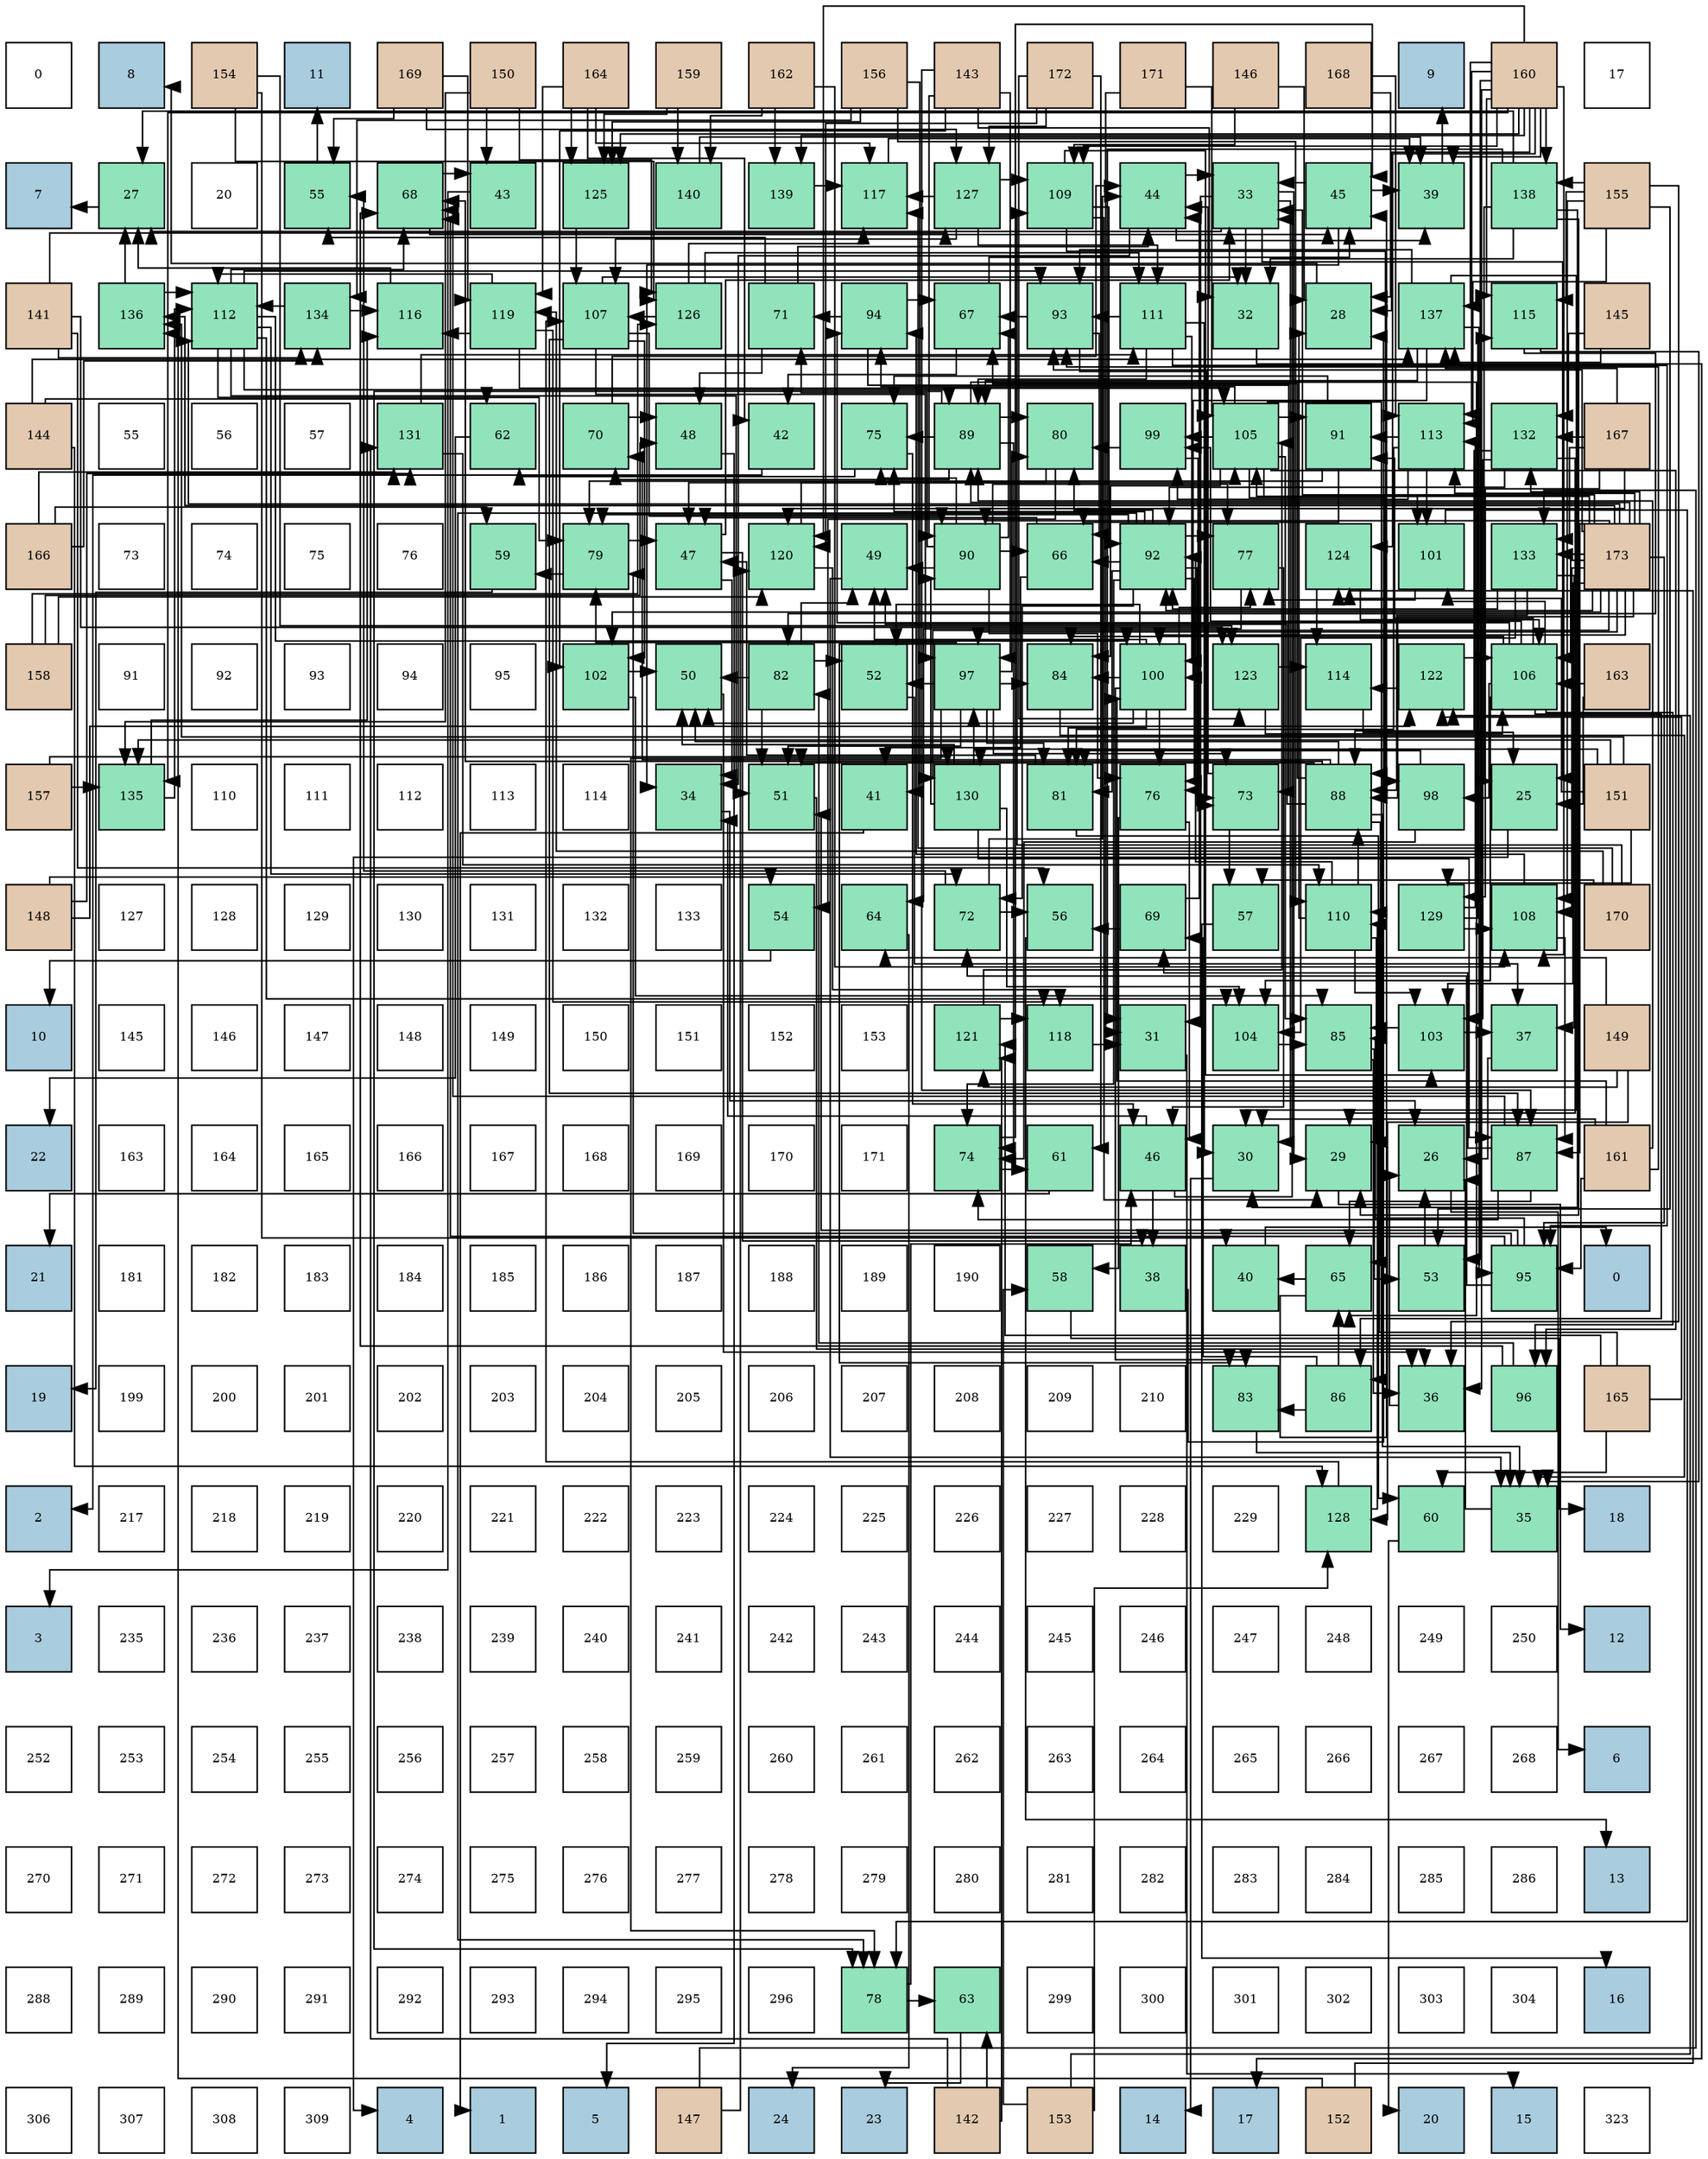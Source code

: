 digraph layout{
 rankdir=TB;
 splines=ortho;
 node [style=filled shape=square fixedsize=true width=0.6];
0[label="0", fontsize=8, fillcolor="#ffffff"];
1[label="8", fontsize=8, fillcolor="#a9ccde"];
2[label="154", fontsize=8, fillcolor="#e3c9af"];
3[label="11", fontsize=8, fillcolor="#a9ccde"];
4[label="169", fontsize=8, fillcolor="#e3c9af"];
5[label="150", fontsize=8, fillcolor="#e3c9af"];
6[label="164", fontsize=8, fillcolor="#e3c9af"];
7[label="159", fontsize=8, fillcolor="#e3c9af"];
8[label="162", fontsize=8, fillcolor="#e3c9af"];
9[label="156", fontsize=8, fillcolor="#e3c9af"];
10[label="143", fontsize=8, fillcolor="#e3c9af"];
11[label="172", fontsize=8, fillcolor="#e3c9af"];
12[label="171", fontsize=8, fillcolor="#e3c9af"];
13[label="146", fontsize=8, fillcolor="#e3c9af"];
14[label="168", fontsize=8, fillcolor="#e3c9af"];
15[label="9", fontsize=8, fillcolor="#a9ccde"];
16[label="160", fontsize=8, fillcolor="#e3c9af"];
17[label="17", fontsize=8, fillcolor="#ffffff"];
18[label="7", fontsize=8, fillcolor="#a9ccde"];
19[label="27", fontsize=8, fillcolor="#91e3bb"];
20[label="20", fontsize=8, fillcolor="#ffffff"];
21[label="55", fontsize=8, fillcolor="#91e3bb"];
22[label="68", fontsize=8, fillcolor="#91e3bb"];
23[label="43", fontsize=8, fillcolor="#91e3bb"];
24[label="125", fontsize=8, fillcolor="#91e3bb"];
25[label="140", fontsize=8, fillcolor="#91e3bb"];
26[label="139", fontsize=8, fillcolor="#91e3bb"];
27[label="117", fontsize=8, fillcolor="#91e3bb"];
28[label="127", fontsize=8, fillcolor="#91e3bb"];
29[label="109", fontsize=8, fillcolor="#91e3bb"];
30[label="44", fontsize=8, fillcolor="#91e3bb"];
31[label="33", fontsize=8, fillcolor="#91e3bb"];
32[label="45", fontsize=8, fillcolor="#91e3bb"];
33[label="39", fontsize=8, fillcolor="#91e3bb"];
34[label="138", fontsize=8, fillcolor="#91e3bb"];
35[label="155", fontsize=8, fillcolor="#e3c9af"];
36[label="141", fontsize=8, fillcolor="#e3c9af"];
37[label="136", fontsize=8, fillcolor="#91e3bb"];
38[label="112", fontsize=8, fillcolor="#91e3bb"];
39[label="134", fontsize=8, fillcolor="#91e3bb"];
40[label="116", fontsize=8, fillcolor="#91e3bb"];
41[label="119", fontsize=8, fillcolor="#91e3bb"];
42[label="107", fontsize=8, fillcolor="#91e3bb"];
43[label="126", fontsize=8, fillcolor="#91e3bb"];
44[label="71", fontsize=8, fillcolor="#91e3bb"];
45[label="94", fontsize=8, fillcolor="#91e3bb"];
46[label="67", fontsize=8, fillcolor="#91e3bb"];
47[label="93", fontsize=8, fillcolor="#91e3bb"];
48[label="111", fontsize=8, fillcolor="#91e3bb"];
49[label="32", fontsize=8, fillcolor="#91e3bb"];
50[label="28", fontsize=8, fillcolor="#91e3bb"];
51[label="137", fontsize=8, fillcolor="#91e3bb"];
52[label="115", fontsize=8, fillcolor="#91e3bb"];
53[label="145", fontsize=8, fillcolor="#e3c9af"];
54[label="144", fontsize=8, fillcolor="#e3c9af"];
55[label="55", fontsize=8, fillcolor="#ffffff"];
56[label="56", fontsize=8, fillcolor="#ffffff"];
57[label="57", fontsize=8, fillcolor="#ffffff"];
58[label="131", fontsize=8, fillcolor="#91e3bb"];
59[label="62", fontsize=8, fillcolor="#91e3bb"];
60[label="70", fontsize=8, fillcolor="#91e3bb"];
61[label="48", fontsize=8, fillcolor="#91e3bb"];
62[label="42", fontsize=8, fillcolor="#91e3bb"];
63[label="75", fontsize=8, fillcolor="#91e3bb"];
64[label="89", fontsize=8, fillcolor="#91e3bb"];
65[label="80", fontsize=8, fillcolor="#91e3bb"];
66[label="99", fontsize=8, fillcolor="#91e3bb"];
67[label="105", fontsize=8, fillcolor="#91e3bb"];
68[label="91", fontsize=8, fillcolor="#91e3bb"];
69[label="113", fontsize=8, fillcolor="#91e3bb"];
70[label="132", fontsize=8, fillcolor="#91e3bb"];
71[label="167", fontsize=8, fillcolor="#e3c9af"];
72[label="166", fontsize=8, fillcolor="#e3c9af"];
73[label="73", fontsize=8, fillcolor="#ffffff"];
74[label="74", fontsize=8, fillcolor="#ffffff"];
75[label="75", fontsize=8, fillcolor="#ffffff"];
76[label="76", fontsize=8, fillcolor="#ffffff"];
77[label="59", fontsize=8, fillcolor="#91e3bb"];
78[label="79", fontsize=8, fillcolor="#91e3bb"];
79[label="47", fontsize=8, fillcolor="#91e3bb"];
80[label="120", fontsize=8, fillcolor="#91e3bb"];
81[label="49", fontsize=8, fillcolor="#91e3bb"];
82[label="90", fontsize=8, fillcolor="#91e3bb"];
83[label="66", fontsize=8, fillcolor="#91e3bb"];
84[label="92", fontsize=8, fillcolor="#91e3bb"];
85[label="77", fontsize=8, fillcolor="#91e3bb"];
86[label="124", fontsize=8, fillcolor="#91e3bb"];
87[label="101", fontsize=8, fillcolor="#91e3bb"];
88[label="133", fontsize=8, fillcolor="#91e3bb"];
89[label="173", fontsize=8, fillcolor="#e3c9af"];
90[label="158", fontsize=8, fillcolor="#e3c9af"];
91[label="91", fontsize=8, fillcolor="#ffffff"];
92[label="92", fontsize=8, fillcolor="#ffffff"];
93[label="93", fontsize=8, fillcolor="#ffffff"];
94[label="94", fontsize=8, fillcolor="#ffffff"];
95[label="95", fontsize=8, fillcolor="#ffffff"];
96[label="102", fontsize=8, fillcolor="#91e3bb"];
97[label="50", fontsize=8, fillcolor="#91e3bb"];
98[label="82", fontsize=8, fillcolor="#91e3bb"];
99[label="52", fontsize=8, fillcolor="#91e3bb"];
100[label="97", fontsize=8, fillcolor="#91e3bb"];
101[label="84", fontsize=8, fillcolor="#91e3bb"];
102[label="100", fontsize=8, fillcolor="#91e3bb"];
103[label="123", fontsize=8, fillcolor="#91e3bb"];
104[label="114", fontsize=8, fillcolor="#91e3bb"];
105[label="122", fontsize=8, fillcolor="#91e3bb"];
106[label="106", fontsize=8, fillcolor="#91e3bb"];
107[label="163", fontsize=8, fillcolor="#e3c9af"];
108[label="157", fontsize=8, fillcolor="#e3c9af"];
109[label="135", fontsize=8, fillcolor="#91e3bb"];
110[label="110", fontsize=8, fillcolor="#ffffff"];
111[label="111", fontsize=8, fillcolor="#ffffff"];
112[label="112", fontsize=8, fillcolor="#ffffff"];
113[label="113", fontsize=8, fillcolor="#ffffff"];
114[label="114", fontsize=8, fillcolor="#ffffff"];
115[label="34", fontsize=8, fillcolor="#91e3bb"];
116[label="51", fontsize=8, fillcolor="#91e3bb"];
117[label="41", fontsize=8, fillcolor="#91e3bb"];
118[label="130", fontsize=8, fillcolor="#91e3bb"];
119[label="81", fontsize=8, fillcolor="#91e3bb"];
120[label="76", fontsize=8, fillcolor="#91e3bb"];
121[label="73", fontsize=8, fillcolor="#91e3bb"];
122[label="88", fontsize=8, fillcolor="#91e3bb"];
123[label="98", fontsize=8, fillcolor="#91e3bb"];
124[label="25", fontsize=8, fillcolor="#91e3bb"];
125[label="151", fontsize=8, fillcolor="#e3c9af"];
126[label="148", fontsize=8, fillcolor="#e3c9af"];
127[label="127", fontsize=8, fillcolor="#ffffff"];
128[label="128", fontsize=8, fillcolor="#ffffff"];
129[label="129", fontsize=8, fillcolor="#ffffff"];
130[label="130", fontsize=8, fillcolor="#ffffff"];
131[label="131", fontsize=8, fillcolor="#ffffff"];
132[label="132", fontsize=8, fillcolor="#ffffff"];
133[label="133", fontsize=8, fillcolor="#ffffff"];
134[label="54", fontsize=8, fillcolor="#91e3bb"];
135[label="64", fontsize=8, fillcolor="#91e3bb"];
136[label="72", fontsize=8, fillcolor="#91e3bb"];
137[label="56", fontsize=8, fillcolor="#91e3bb"];
138[label="69", fontsize=8, fillcolor="#91e3bb"];
139[label="57", fontsize=8, fillcolor="#91e3bb"];
140[label="110", fontsize=8, fillcolor="#91e3bb"];
141[label="129", fontsize=8, fillcolor="#91e3bb"];
142[label="108", fontsize=8, fillcolor="#91e3bb"];
143[label="170", fontsize=8, fillcolor="#e3c9af"];
144[label="10", fontsize=8, fillcolor="#a9ccde"];
145[label="145", fontsize=8, fillcolor="#ffffff"];
146[label="146", fontsize=8, fillcolor="#ffffff"];
147[label="147", fontsize=8, fillcolor="#ffffff"];
148[label="148", fontsize=8, fillcolor="#ffffff"];
149[label="149", fontsize=8, fillcolor="#ffffff"];
150[label="150", fontsize=8, fillcolor="#ffffff"];
151[label="151", fontsize=8, fillcolor="#ffffff"];
152[label="152", fontsize=8, fillcolor="#ffffff"];
153[label="153", fontsize=8, fillcolor="#ffffff"];
154[label="121", fontsize=8, fillcolor="#91e3bb"];
155[label="118", fontsize=8, fillcolor="#91e3bb"];
156[label="31", fontsize=8, fillcolor="#91e3bb"];
157[label="104", fontsize=8, fillcolor="#91e3bb"];
158[label="85", fontsize=8, fillcolor="#91e3bb"];
159[label="103", fontsize=8, fillcolor="#91e3bb"];
160[label="37", fontsize=8, fillcolor="#91e3bb"];
161[label="149", fontsize=8, fillcolor="#e3c9af"];
162[label="22", fontsize=8, fillcolor="#a9ccde"];
163[label="163", fontsize=8, fillcolor="#ffffff"];
164[label="164", fontsize=8, fillcolor="#ffffff"];
165[label="165", fontsize=8, fillcolor="#ffffff"];
166[label="166", fontsize=8, fillcolor="#ffffff"];
167[label="167", fontsize=8, fillcolor="#ffffff"];
168[label="168", fontsize=8, fillcolor="#ffffff"];
169[label="169", fontsize=8, fillcolor="#ffffff"];
170[label="170", fontsize=8, fillcolor="#ffffff"];
171[label="171", fontsize=8, fillcolor="#ffffff"];
172[label="74", fontsize=8, fillcolor="#91e3bb"];
173[label="61", fontsize=8, fillcolor="#91e3bb"];
174[label="46", fontsize=8, fillcolor="#91e3bb"];
175[label="30", fontsize=8, fillcolor="#91e3bb"];
176[label="29", fontsize=8, fillcolor="#91e3bb"];
177[label="26", fontsize=8, fillcolor="#91e3bb"];
178[label="87", fontsize=8, fillcolor="#91e3bb"];
179[label="161", fontsize=8, fillcolor="#e3c9af"];
180[label="21", fontsize=8, fillcolor="#a9ccde"];
181[label="181", fontsize=8, fillcolor="#ffffff"];
182[label="182", fontsize=8, fillcolor="#ffffff"];
183[label="183", fontsize=8, fillcolor="#ffffff"];
184[label="184", fontsize=8, fillcolor="#ffffff"];
185[label="185", fontsize=8, fillcolor="#ffffff"];
186[label="186", fontsize=8, fillcolor="#ffffff"];
187[label="187", fontsize=8, fillcolor="#ffffff"];
188[label="188", fontsize=8, fillcolor="#ffffff"];
189[label="189", fontsize=8, fillcolor="#ffffff"];
190[label="190", fontsize=8, fillcolor="#ffffff"];
191[label="58", fontsize=8, fillcolor="#91e3bb"];
192[label="38", fontsize=8, fillcolor="#91e3bb"];
193[label="40", fontsize=8, fillcolor="#91e3bb"];
194[label="65", fontsize=8, fillcolor="#91e3bb"];
195[label="53", fontsize=8, fillcolor="#91e3bb"];
196[label="95", fontsize=8, fillcolor="#91e3bb"];
197[label="0", fontsize=8, fillcolor="#a9ccde"];
198[label="19", fontsize=8, fillcolor="#a9ccde"];
199[label="199", fontsize=8, fillcolor="#ffffff"];
200[label="200", fontsize=8, fillcolor="#ffffff"];
201[label="201", fontsize=8, fillcolor="#ffffff"];
202[label="202", fontsize=8, fillcolor="#ffffff"];
203[label="203", fontsize=8, fillcolor="#ffffff"];
204[label="204", fontsize=8, fillcolor="#ffffff"];
205[label="205", fontsize=8, fillcolor="#ffffff"];
206[label="206", fontsize=8, fillcolor="#ffffff"];
207[label="207", fontsize=8, fillcolor="#ffffff"];
208[label="208", fontsize=8, fillcolor="#ffffff"];
209[label="209", fontsize=8, fillcolor="#ffffff"];
210[label="210", fontsize=8, fillcolor="#ffffff"];
211[label="83", fontsize=8, fillcolor="#91e3bb"];
212[label="86", fontsize=8, fillcolor="#91e3bb"];
213[label="36", fontsize=8, fillcolor="#91e3bb"];
214[label="96", fontsize=8, fillcolor="#91e3bb"];
215[label="165", fontsize=8, fillcolor="#e3c9af"];
216[label="2", fontsize=8, fillcolor="#a9ccde"];
217[label="217", fontsize=8, fillcolor="#ffffff"];
218[label="218", fontsize=8, fillcolor="#ffffff"];
219[label="219", fontsize=8, fillcolor="#ffffff"];
220[label="220", fontsize=8, fillcolor="#ffffff"];
221[label="221", fontsize=8, fillcolor="#ffffff"];
222[label="222", fontsize=8, fillcolor="#ffffff"];
223[label="223", fontsize=8, fillcolor="#ffffff"];
224[label="224", fontsize=8, fillcolor="#ffffff"];
225[label="225", fontsize=8, fillcolor="#ffffff"];
226[label="226", fontsize=8, fillcolor="#ffffff"];
227[label="227", fontsize=8, fillcolor="#ffffff"];
228[label="228", fontsize=8, fillcolor="#ffffff"];
229[label="229", fontsize=8, fillcolor="#ffffff"];
230[label="128", fontsize=8, fillcolor="#91e3bb"];
231[label="60", fontsize=8, fillcolor="#91e3bb"];
232[label="35", fontsize=8, fillcolor="#91e3bb"];
233[label="18", fontsize=8, fillcolor="#a9ccde"];
234[label="3", fontsize=8, fillcolor="#a9ccde"];
235[label="235", fontsize=8, fillcolor="#ffffff"];
236[label="236", fontsize=8, fillcolor="#ffffff"];
237[label="237", fontsize=8, fillcolor="#ffffff"];
238[label="238", fontsize=8, fillcolor="#ffffff"];
239[label="239", fontsize=8, fillcolor="#ffffff"];
240[label="240", fontsize=8, fillcolor="#ffffff"];
241[label="241", fontsize=8, fillcolor="#ffffff"];
242[label="242", fontsize=8, fillcolor="#ffffff"];
243[label="243", fontsize=8, fillcolor="#ffffff"];
244[label="244", fontsize=8, fillcolor="#ffffff"];
245[label="245", fontsize=8, fillcolor="#ffffff"];
246[label="246", fontsize=8, fillcolor="#ffffff"];
247[label="247", fontsize=8, fillcolor="#ffffff"];
248[label="248", fontsize=8, fillcolor="#ffffff"];
249[label="249", fontsize=8, fillcolor="#ffffff"];
250[label="250", fontsize=8, fillcolor="#ffffff"];
251[label="12", fontsize=8, fillcolor="#a9ccde"];
252[label="252", fontsize=8, fillcolor="#ffffff"];
253[label="253", fontsize=8, fillcolor="#ffffff"];
254[label="254", fontsize=8, fillcolor="#ffffff"];
255[label="255", fontsize=8, fillcolor="#ffffff"];
256[label="256", fontsize=8, fillcolor="#ffffff"];
257[label="257", fontsize=8, fillcolor="#ffffff"];
258[label="258", fontsize=8, fillcolor="#ffffff"];
259[label="259", fontsize=8, fillcolor="#ffffff"];
260[label="260", fontsize=8, fillcolor="#ffffff"];
261[label="261", fontsize=8, fillcolor="#ffffff"];
262[label="262", fontsize=8, fillcolor="#ffffff"];
263[label="263", fontsize=8, fillcolor="#ffffff"];
264[label="264", fontsize=8, fillcolor="#ffffff"];
265[label="265", fontsize=8, fillcolor="#ffffff"];
266[label="266", fontsize=8, fillcolor="#ffffff"];
267[label="267", fontsize=8, fillcolor="#ffffff"];
268[label="268", fontsize=8, fillcolor="#ffffff"];
269[label="6", fontsize=8, fillcolor="#a9ccde"];
270[label="270", fontsize=8, fillcolor="#ffffff"];
271[label="271", fontsize=8, fillcolor="#ffffff"];
272[label="272", fontsize=8, fillcolor="#ffffff"];
273[label="273", fontsize=8, fillcolor="#ffffff"];
274[label="274", fontsize=8, fillcolor="#ffffff"];
275[label="275", fontsize=8, fillcolor="#ffffff"];
276[label="276", fontsize=8, fillcolor="#ffffff"];
277[label="277", fontsize=8, fillcolor="#ffffff"];
278[label="278", fontsize=8, fillcolor="#ffffff"];
279[label="279", fontsize=8, fillcolor="#ffffff"];
280[label="280", fontsize=8, fillcolor="#ffffff"];
281[label="281", fontsize=8, fillcolor="#ffffff"];
282[label="282", fontsize=8, fillcolor="#ffffff"];
283[label="283", fontsize=8, fillcolor="#ffffff"];
284[label="284", fontsize=8, fillcolor="#ffffff"];
285[label="285", fontsize=8, fillcolor="#ffffff"];
286[label="286", fontsize=8, fillcolor="#ffffff"];
287[label="13", fontsize=8, fillcolor="#a9ccde"];
288[label="288", fontsize=8, fillcolor="#ffffff"];
289[label="289", fontsize=8, fillcolor="#ffffff"];
290[label="290", fontsize=8, fillcolor="#ffffff"];
291[label="291", fontsize=8, fillcolor="#ffffff"];
292[label="292", fontsize=8, fillcolor="#ffffff"];
293[label="293", fontsize=8, fillcolor="#ffffff"];
294[label="294", fontsize=8, fillcolor="#ffffff"];
295[label="295", fontsize=8, fillcolor="#ffffff"];
296[label="296", fontsize=8, fillcolor="#ffffff"];
297[label="78", fontsize=8, fillcolor="#91e3bb"];
298[label="63", fontsize=8, fillcolor="#91e3bb"];
299[label="299", fontsize=8, fillcolor="#ffffff"];
300[label="300", fontsize=8, fillcolor="#ffffff"];
301[label="301", fontsize=8, fillcolor="#ffffff"];
302[label="302", fontsize=8, fillcolor="#ffffff"];
303[label="303", fontsize=8, fillcolor="#ffffff"];
304[label="304", fontsize=8, fillcolor="#ffffff"];
305[label="16", fontsize=8, fillcolor="#a9ccde"];
306[label="306", fontsize=8, fillcolor="#ffffff"];
307[label="307", fontsize=8, fillcolor="#ffffff"];
308[label="308", fontsize=8, fillcolor="#ffffff"];
309[label="309", fontsize=8, fillcolor="#ffffff"];
310[label="4", fontsize=8, fillcolor="#a9ccde"];
311[label="1", fontsize=8, fillcolor="#a9ccde"];
312[label="5", fontsize=8, fillcolor="#a9ccde"];
313[label="147", fontsize=8, fillcolor="#e3c9af"];
314[label="24", fontsize=8, fillcolor="#a9ccde"];
315[label="23", fontsize=8, fillcolor="#a9ccde"];
316[label="142", fontsize=8, fillcolor="#e3c9af"];
317[label="153", fontsize=8, fillcolor="#e3c9af"];
318[label="14", fontsize=8, fillcolor="#a9ccde"];
319[label="17", fontsize=8, fillcolor="#a9ccde"];
320[label="152", fontsize=8, fillcolor="#e3c9af"];
321[label="20", fontsize=8, fillcolor="#a9ccde"];
322[label="15", fontsize=8, fillcolor="#a9ccde"];
323[label="323", fontsize=8, fillcolor="#ffffff"];
edge [constraint=false, style=vis];124 -> 310;
177 -> 269;
19 -> 18;
50 -> 1;
176 -> 251;
175 -> 318;
156 -> 322;
49 -> 319;
31 -> 124;
31 -> 19;
31 -> 176;
31 -> 175;
31 -> 156;
31 -> 49;
115 -> 177;
232 -> 177;
213 -> 177;
160 -> 177;
192 -> 50;
33 -> 15;
193 -> 197;
117 -> 311;
62 -> 216;
23 -> 234;
30 -> 31;
30 -> 115;
30 -> 33;
32 -> 31;
32 -> 115;
32 -> 33;
174 -> 31;
174 -> 115;
174 -> 192;
79 -> 31;
79 -> 115;
79 -> 192;
61 -> 312;
81 -> 232;
97 -> 213;
116 -> 213;
99 -> 160;
195 -> 177;
134 -> 144;
21 -> 3;
137 -> 287;
139 -> 305;
191 -> 233;
77 -> 198;
231 -> 321;
173 -> 180;
59 -> 162;
298 -> 315;
135 -> 314;
194 -> 193;
194 -> 32;
83 -> 117;
83 -> 79;
46 -> 62;
46 -> 32;
22 -> 23;
22 -> 32;
138 -> 30;
138 -> 137;
60 -> 30;
60 -> 61;
44 -> 30;
44 -> 61;
44 -> 21;
136 -> 30;
136 -> 21;
136 -> 137;
121 -> 30;
121 -> 139;
172 -> 32;
172 -> 173;
63 -> 174;
63 -> 59;
120 -> 174;
120 -> 191;
85 -> 174;
85 -> 135;
297 -> 174;
297 -> 298;
78 -> 79;
78 -> 77;
65 -> 79;
65 -> 134;
119 -> 79;
119 -> 231;
98 -> 81;
98 -> 97;
98 -> 116;
98 -> 99;
211 -> 232;
101 -> 232;
158 -> 213;
158 -> 195;
212 -> 194;
212 -> 138;
212 -> 211;
178 -> 194;
178 -> 22;
178 -> 138;
178 -> 172;
122 -> 232;
122 -> 81;
122 -> 97;
122 -> 116;
122 -> 194;
122 -> 46;
122 -> 22;
122 -> 60;
64 -> 194;
64 -> 60;
64 -> 172;
64 -> 63;
64 -> 297;
64 -> 65;
82 -> 81;
82 -> 83;
82 -> 46;
82 -> 44;
82 -> 63;
82 -> 120;
82 -> 85;
68 -> 83;
68 -> 63;
68 -> 78;
84 -> 83;
84 -> 136;
84 -> 121;
84 -> 172;
84 -> 63;
84 -> 120;
84 -> 85;
84 -> 297;
84 -> 78;
84 -> 65;
84 -> 119;
47 -> 83;
47 -> 46;
47 -> 121;
45 -> 46;
45 -> 44;
45 -> 121;
196 -> 116;
196 -> 22;
196 -> 136;
196 -> 78;
196 -> 158;
214 -> 22;
214 -> 98;
100 -> 116;
100 -> 99;
100 -> 121;
100 -> 297;
100 -> 78;
100 -> 65;
100 -> 119;
100 -> 211;
100 -> 101;
123 -> 172;
123 -> 119;
66 -> 120;
66 -> 65;
102 -> 81;
102 -> 97;
102 -> 99;
102 -> 120;
102 -> 85;
102 -> 119;
102 -> 211;
102 -> 101;
87 -> 85;
87 -> 297;
96 -> 97;
96 -> 158;
159 -> 160;
159 -> 158;
157 -> 158;
67 -> 101;
67 -> 158;
67 -> 212;
67 -> 68;
67 -> 45;
67 -> 214;
67 -> 123;
67 -> 66;
67 -> 87;
106 -> 101;
106 -> 212;
106 -> 68;
106 -> 45;
106 -> 214;
106 -> 123;
106 -> 66;
106 -> 87;
106 -> 157;
42 -> 49;
42 -> 178;
42 -> 82;
42 -> 100;
42 -> 96;
142 -> 178;
142 -> 45;
29 -> 176;
29 -> 122;
29 -> 84;
29 -> 159;
140 -> 50;
140 -> 176;
140 -> 122;
140 -> 84;
140 -> 159;
48 -> 175;
48 -> 64;
48 -> 47;
48 -> 196;
48 -> 102;
38 -> 116;
38 -> 22;
38 -> 136;
38 -> 78;
38 -> 64;
38 -> 47;
38 -> 102;
38 -> 157;
69 -> 119;
69 -> 68;
69 -> 66;
69 -> 87;
104 -> 124;
52 -> 232;
52 -> 98;
40 -> 19;
27 -> 33;
155 -> 156;
41 -> 67;
41 -> 38;
41 -> 40;
41 -> 155;
80 -> 67;
80 -> 155;
154 -> 67;
154 -> 155;
105 -> 106;
105 -> 104;
103 -> 106;
103 -> 104;
86 -> 106;
86 -> 104;
24 -> 42;
43 -> 42;
43 -> 48;
43 -> 27;
28 -> 42;
28 -> 29;
28 -> 48;
28 -> 27;
230 -> 42;
230 -> 140;
141 -> 142;
141 -> 69;
141 -> 52;
118 -> 97;
118 -> 178;
118 -> 82;
118 -> 100;
118 -> 157;
58 -> 140;
58 -> 48;
70 -> 176;
70 -> 122;
70 -> 84;
70 -> 159;
88 -> 160;
88 -> 122;
88 -> 84;
88 -> 157;
39 -> 38;
39 -> 40;
109 -> 38;
109 -> 40;
37 -> 19;
37 -> 38;
51 -> 175;
51 -> 64;
51 -> 47;
51 -> 196;
51 -> 102;
34 -> 124;
34 -> 19;
34 -> 176;
34 -> 175;
34 -> 156;
34 -> 49;
26 -> 27;
25 -> 33;
36 -> 137;
36 -> 103;
36 -> 28;
36 -> 39;
316 -> 298;
316 -> 154;
316 -> 58;
10 -> 49;
10 -> 178;
10 -> 82;
10 -> 100;
10 -> 96;
54 -> 59;
54 -> 230;
54 -> 51;
53 -> 70;
53 -> 51;
13 -> 50;
13 -> 29;
313 -> 80;
313 -> 88;
126 -> 134;
126 -> 105;
126 -> 58;
161 -> 135;
161 -> 154;
161 -> 230;
5 -> 23;
5 -> 43;
5 -> 109;
125 -> 86;
125 -> 141;
125 -> 118;
125 -> 109;
125 -> 37;
320 -> 86;
320 -> 37;
317 -> 191;
317 -> 105;
317 -> 230;
2 -> 193;
2 -> 103;
2 -> 43;
35 -> 213;
35 -> 195;
35 -> 142;
35 -> 69;
35 -> 52;
35 -> 34;
9 -> 117;
9 -> 140;
9 -> 24;
9 -> 39;
108 -> 118;
108 -> 109;
90 -> 61;
90 -> 80;
90 -> 43;
7 -> 24;
7 -> 25;
16 -> 50;
16 -> 213;
16 -> 33;
16 -> 195;
16 -> 142;
16 -> 29;
16 -> 69;
16 -> 52;
16 -> 80;
16 -> 86;
16 -> 24;
16 -> 109;
16 -> 51;
16 -> 34;
16 -> 26;
179 -> 175;
179 -> 64;
179 -> 47;
179 -> 196;
179 -> 102;
8 -> 142;
8 -> 26;
8 -> 25;
107 -> 124;
107 -> 106;
6 -> 62;
6 -> 27;
6 -> 41;
6 -> 24;
215 -> 231;
215 -> 140;
215 -> 154;
215 -> 105;
72 -> 77;
72 -> 58;
72 -> 39;
71 -> 80;
71 -> 141;
71 -> 70;
71 -> 88;
71 -> 51;
14 -> 50;
14 -> 69;
4 -> 21;
4 -> 41;
4 -> 28;
143 -> 139;
143 -> 29;
143 -> 27;
143 -> 41;
12 -> 156;
12 -> 67;
11 -> 173;
11 -> 80;
11 -> 103;
11 -> 28;
89 -> 31;
89 -> 178;
89 -> 122;
89 -> 64;
89 -> 82;
89 -> 84;
89 -> 47;
89 -> 196;
89 -> 100;
89 -> 102;
89 -> 96;
89 -> 159;
89 -> 67;
89 -> 106;
89 -> 142;
89 -> 38;
89 -> 69;
89 -> 118;
89 -> 70;
89 -> 88;
89 -> 37;
edge [constraint=true, style=invis];
0 -> 18 -> 36 -> 54 -> 72 -> 90 -> 108 -> 126 -> 144 -> 162 -> 180 -> 198 -> 216 -> 234 -> 252 -> 270 -> 288 -> 306;
1 -> 19 -> 37 -> 55 -> 73 -> 91 -> 109 -> 127 -> 145 -> 163 -> 181 -> 199 -> 217 -> 235 -> 253 -> 271 -> 289 -> 307;
2 -> 20 -> 38 -> 56 -> 74 -> 92 -> 110 -> 128 -> 146 -> 164 -> 182 -> 200 -> 218 -> 236 -> 254 -> 272 -> 290 -> 308;
3 -> 21 -> 39 -> 57 -> 75 -> 93 -> 111 -> 129 -> 147 -> 165 -> 183 -> 201 -> 219 -> 237 -> 255 -> 273 -> 291 -> 309;
4 -> 22 -> 40 -> 58 -> 76 -> 94 -> 112 -> 130 -> 148 -> 166 -> 184 -> 202 -> 220 -> 238 -> 256 -> 274 -> 292 -> 310;
5 -> 23 -> 41 -> 59 -> 77 -> 95 -> 113 -> 131 -> 149 -> 167 -> 185 -> 203 -> 221 -> 239 -> 257 -> 275 -> 293 -> 311;
6 -> 24 -> 42 -> 60 -> 78 -> 96 -> 114 -> 132 -> 150 -> 168 -> 186 -> 204 -> 222 -> 240 -> 258 -> 276 -> 294 -> 312;
7 -> 25 -> 43 -> 61 -> 79 -> 97 -> 115 -> 133 -> 151 -> 169 -> 187 -> 205 -> 223 -> 241 -> 259 -> 277 -> 295 -> 313;
8 -> 26 -> 44 -> 62 -> 80 -> 98 -> 116 -> 134 -> 152 -> 170 -> 188 -> 206 -> 224 -> 242 -> 260 -> 278 -> 296 -> 314;
9 -> 27 -> 45 -> 63 -> 81 -> 99 -> 117 -> 135 -> 153 -> 171 -> 189 -> 207 -> 225 -> 243 -> 261 -> 279 -> 297 -> 315;
10 -> 28 -> 46 -> 64 -> 82 -> 100 -> 118 -> 136 -> 154 -> 172 -> 190 -> 208 -> 226 -> 244 -> 262 -> 280 -> 298 -> 316;
11 -> 29 -> 47 -> 65 -> 83 -> 101 -> 119 -> 137 -> 155 -> 173 -> 191 -> 209 -> 227 -> 245 -> 263 -> 281 -> 299 -> 317;
12 -> 30 -> 48 -> 66 -> 84 -> 102 -> 120 -> 138 -> 156 -> 174 -> 192 -> 210 -> 228 -> 246 -> 264 -> 282 -> 300 -> 318;
13 -> 31 -> 49 -> 67 -> 85 -> 103 -> 121 -> 139 -> 157 -> 175 -> 193 -> 211 -> 229 -> 247 -> 265 -> 283 -> 301 -> 319;
14 -> 32 -> 50 -> 68 -> 86 -> 104 -> 122 -> 140 -> 158 -> 176 -> 194 -> 212 -> 230 -> 248 -> 266 -> 284 -> 302 -> 320;
15 -> 33 -> 51 -> 69 -> 87 -> 105 -> 123 -> 141 -> 159 -> 177 -> 195 -> 213 -> 231 -> 249 -> 267 -> 285 -> 303 -> 321;
16 -> 34 -> 52 -> 70 -> 88 -> 106 -> 124 -> 142 -> 160 -> 178 -> 196 -> 214 -> 232 -> 250 -> 268 -> 286 -> 304 -> 322;
17 -> 35 -> 53 -> 71 -> 89 -> 107 -> 125 -> 143 -> 161 -> 179 -> 197 -> 215 -> 233 -> 251 -> 269 -> 287 -> 305 -> 323;
rank = same {0 -> 1 -> 2 -> 3 -> 4 -> 5 -> 6 -> 7 -> 8 -> 9 -> 10 -> 11 -> 12 -> 13 -> 14 -> 15 -> 16 -> 17};
rank = same {18 -> 19 -> 20 -> 21 -> 22 -> 23 -> 24 -> 25 -> 26 -> 27 -> 28 -> 29 -> 30 -> 31 -> 32 -> 33 -> 34 -> 35};
rank = same {36 -> 37 -> 38 -> 39 -> 40 -> 41 -> 42 -> 43 -> 44 -> 45 -> 46 -> 47 -> 48 -> 49 -> 50 -> 51 -> 52 -> 53};
rank = same {54 -> 55 -> 56 -> 57 -> 58 -> 59 -> 60 -> 61 -> 62 -> 63 -> 64 -> 65 -> 66 -> 67 -> 68 -> 69 -> 70 -> 71};
rank = same {72 -> 73 -> 74 -> 75 -> 76 -> 77 -> 78 -> 79 -> 80 -> 81 -> 82 -> 83 -> 84 -> 85 -> 86 -> 87 -> 88 -> 89};
rank = same {90 -> 91 -> 92 -> 93 -> 94 -> 95 -> 96 -> 97 -> 98 -> 99 -> 100 -> 101 -> 102 -> 103 -> 104 -> 105 -> 106 -> 107};
rank = same {108 -> 109 -> 110 -> 111 -> 112 -> 113 -> 114 -> 115 -> 116 -> 117 -> 118 -> 119 -> 120 -> 121 -> 122 -> 123 -> 124 -> 125};
rank = same {126 -> 127 -> 128 -> 129 -> 130 -> 131 -> 132 -> 133 -> 134 -> 135 -> 136 -> 137 -> 138 -> 139 -> 140 -> 141 -> 142 -> 143};
rank = same {144 -> 145 -> 146 -> 147 -> 148 -> 149 -> 150 -> 151 -> 152 -> 153 -> 154 -> 155 -> 156 -> 157 -> 158 -> 159 -> 160 -> 161};
rank = same {162 -> 163 -> 164 -> 165 -> 166 -> 167 -> 168 -> 169 -> 170 -> 171 -> 172 -> 173 -> 174 -> 175 -> 176 -> 177 -> 178 -> 179};
rank = same {180 -> 181 -> 182 -> 183 -> 184 -> 185 -> 186 -> 187 -> 188 -> 189 -> 190 -> 191 -> 192 -> 193 -> 194 -> 195 -> 196 -> 197};
rank = same {198 -> 199 -> 200 -> 201 -> 202 -> 203 -> 204 -> 205 -> 206 -> 207 -> 208 -> 209 -> 210 -> 211 -> 212 -> 213 -> 214 -> 215};
rank = same {216 -> 217 -> 218 -> 219 -> 220 -> 221 -> 222 -> 223 -> 224 -> 225 -> 226 -> 227 -> 228 -> 229 -> 230 -> 231 -> 232 -> 233};
rank = same {234 -> 235 -> 236 -> 237 -> 238 -> 239 -> 240 -> 241 -> 242 -> 243 -> 244 -> 245 -> 246 -> 247 -> 248 -> 249 -> 250 -> 251};
rank = same {252 -> 253 -> 254 -> 255 -> 256 -> 257 -> 258 -> 259 -> 260 -> 261 -> 262 -> 263 -> 264 -> 265 -> 266 -> 267 -> 268 -> 269};
rank = same {270 -> 271 -> 272 -> 273 -> 274 -> 275 -> 276 -> 277 -> 278 -> 279 -> 280 -> 281 -> 282 -> 283 -> 284 -> 285 -> 286 -> 287};
rank = same {288 -> 289 -> 290 -> 291 -> 292 -> 293 -> 294 -> 295 -> 296 -> 297 -> 298 -> 299 -> 300 -> 301 -> 302 -> 303 -> 304 -> 305};
rank = same {306 -> 307 -> 308 -> 309 -> 310 -> 311 -> 312 -> 313 -> 314 -> 315 -> 316 -> 317 -> 318 -> 319 -> 320 -> 321 -> 322 -> 323};
}